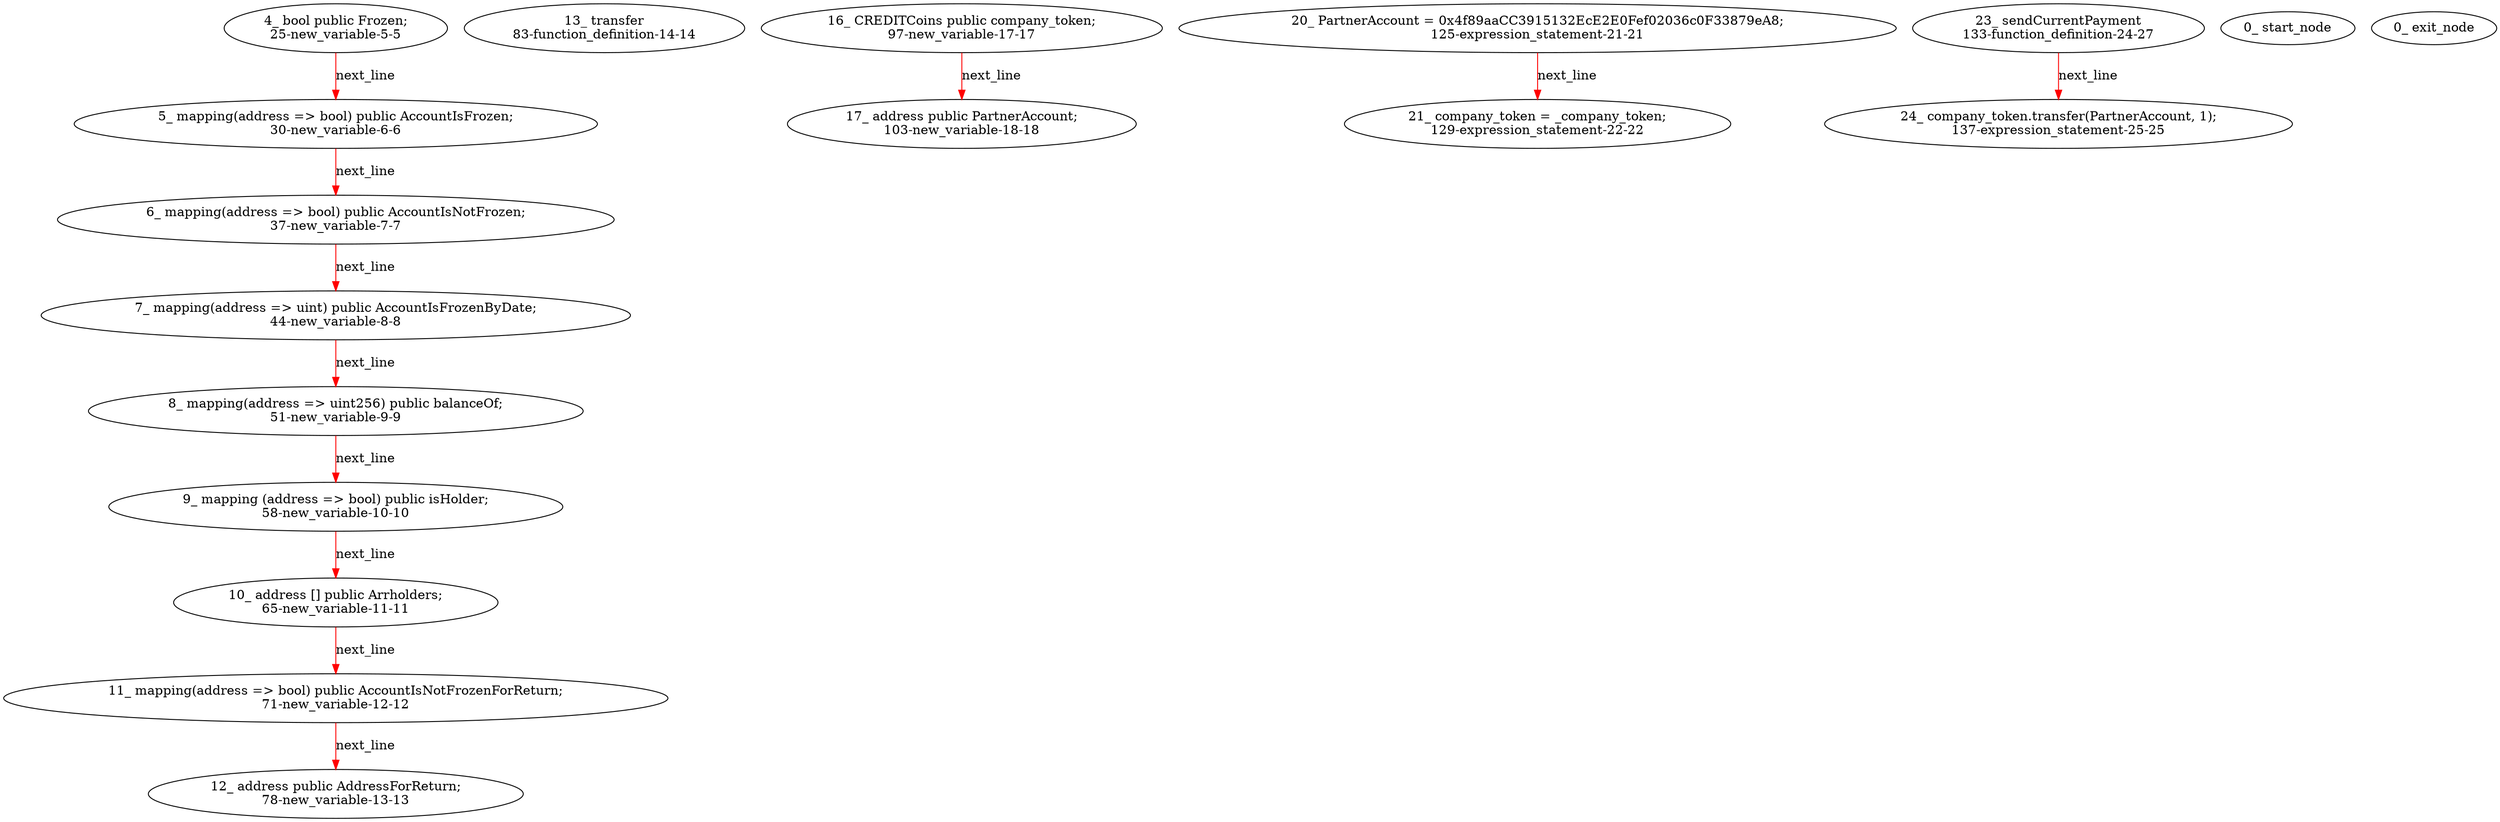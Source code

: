 digraph  {
25 [label="4_ bool public Frozen;\n25-new_variable-5-5", type_label=new_variable];
30 [label="5_ mapping(address => bool) public AccountIsFrozen;\n30-new_variable-6-6", type_label=new_variable];
37 [label="6_ mapping(address => bool) public AccountIsNotFrozen;\n37-new_variable-7-7", type_label=new_variable];
44 [label="7_ mapping(address => uint) public AccountIsFrozenByDate;\n44-new_variable-8-8", type_label=new_variable];
51 [label="8_ mapping(address => uint256) public balanceOf;\n51-new_variable-9-9", type_label=new_variable];
58 [label="9_ mapping (address => bool) public isHolder;\n58-new_variable-10-10", type_label=new_variable];
65 [label="10_ address [] public Arrholders;\n65-new_variable-11-11", type_label=new_variable];
71 [label="11_ mapping(address => bool) public AccountIsNotFrozenForReturn;\n71-new_variable-12-12", type_label=new_variable];
78 [label="12_ address public AddressForReturn;\n78-new_variable-13-13", type_label=new_variable];
83 [label="13_ transfer\n83-function_definition-14-14", type_label=function_definition];
97 [label="16_ CREDITCoins public company_token;\n97-new_variable-17-17", type_label=new_variable];
103 [label="17_ address public PartnerAccount;\n103-new_variable-18-18", type_label=new_variable];
125 [label="20_ PartnerAccount = 0x4f89aaCC3915132EcE2E0Fef02036c0F33879eA8;\n125-expression_statement-21-21", type_label=expression_statement];
129 [label="21_ company_token = _company_token;\n129-expression_statement-22-22", type_label=expression_statement];
133 [label="23_ sendCurrentPayment\n133-function_definition-24-27", type_label=function_definition];
137 [label="24_ company_token.transfer(PartnerAccount, 1);\n137-expression_statement-25-25", type_label=expression_statement];
1 [label="0_ start_node", type_label=start];
2 [label="0_ exit_node", type_label=exit];
25 -> 30  [color=red, controlflow_type=next_line, edge_type=CFG_edge, key=0, label=next_line];
30 -> 37  [color=red, controlflow_type=next_line, edge_type=CFG_edge, key=0, label=next_line];
37 -> 44  [color=red, controlflow_type=next_line, edge_type=CFG_edge, key=0, label=next_line];
44 -> 51  [color=red, controlflow_type=next_line, edge_type=CFG_edge, key=0, label=next_line];
51 -> 58  [color=red, controlflow_type=next_line, edge_type=CFG_edge, key=0, label=next_line];
58 -> 65  [color=red, controlflow_type=next_line, edge_type=CFG_edge, key=0, label=next_line];
65 -> 71  [color=red, controlflow_type=next_line, edge_type=CFG_edge, key=0, label=next_line];
71 -> 78  [color=red, controlflow_type=next_line, edge_type=CFG_edge, key=0, label=next_line];
97 -> 103  [color=red, controlflow_type=next_line, edge_type=CFG_edge, key=0, label=next_line];
125 -> 129  [color=red, controlflow_type=next_line, edge_type=CFG_edge, key=0, label=next_line];
133 -> 137  [color=red, controlflow_type=next_line, edge_type=CFG_edge, key=0, label=next_line];
}
